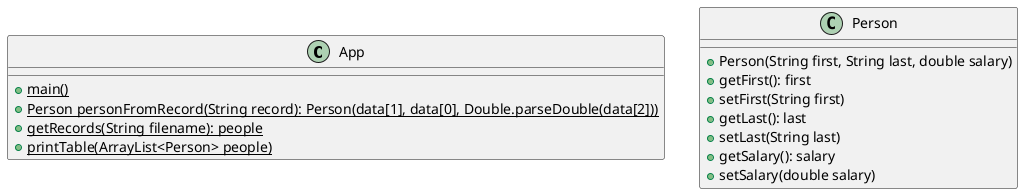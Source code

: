 @startuml
class App {
+{static} main()
+{static} Person personFromRecord(String record): Person(data[1], data[0], Double.parseDouble(data[2]))
+{static} getRecords(String filename): people
+{static} printTable(ArrayList<Person> people)
}
class Person {
+Person(String first, String last, double salary)
+getFirst(): first
+setFirst(String first)
+getLast(): last
+setLast(String last)
+getSalary(): salary
+setSalary(double salary)
}
@enduml